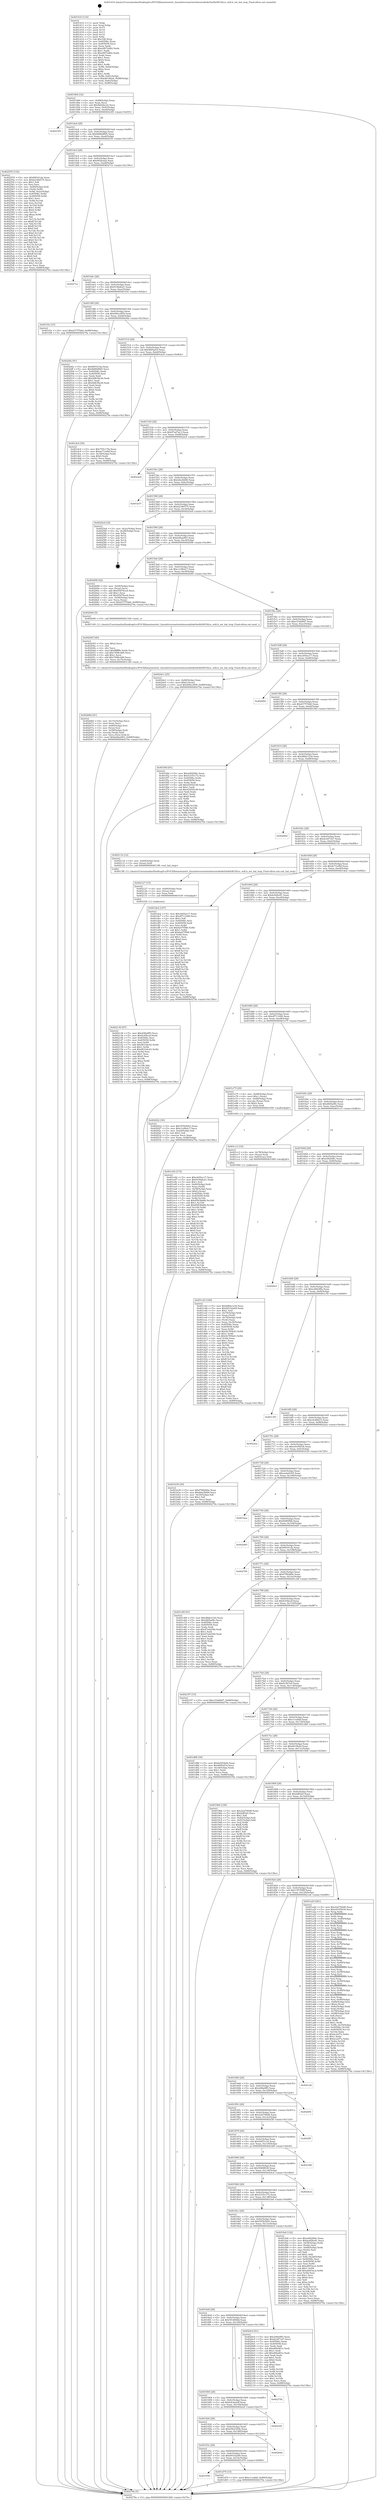 digraph "0x401410" {
  label = "0x401410 (/mnt/c/Users/mathe/Desktop/tcc/POCII/binaries/extr_linuxdriversnetwirelessrealtekrtlwifirtl8192cu..wifi.h_set_hal_stop_Final-ollvm.out::main(0))"
  labelloc = "t"
  node[shape=record]

  Entry [label="",width=0.3,height=0.3,shape=circle,fillcolor=black,style=filled]
  "0x401484" [label="{
     0x401484 [32]\l
     | [instrs]\l
     &nbsp;&nbsp;0x401484 \<+6\>: mov -0x88(%rbp),%eax\l
     &nbsp;&nbsp;0x40148a \<+2\>: mov %eax,%ecx\l
     &nbsp;&nbsp;0x40148c \<+6\>: sub $0x8d22bc22,%ecx\l
     &nbsp;&nbsp;0x401492 \<+6\>: mov %eax,-0x9c(%rbp)\l
     &nbsp;&nbsp;0x401498 \<+6\>: mov %ecx,-0xa0(%rbp)\l
     &nbsp;&nbsp;0x40149e \<+6\>: je 0000000000402345 \<main+0xf35\>\l
  }"]
  "0x402345" [label="{
     0x402345\l
  }", style=dashed]
  "0x4014a4" [label="{
     0x4014a4 [28]\l
     | [instrs]\l
     &nbsp;&nbsp;0x4014a4 \<+5\>: jmp 00000000004014a9 \<main+0x99\>\l
     &nbsp;&nbsp;0x4014a9 \<+6\>: mov -0x9c(%rbp),%eax\l
     &nbsp;&nbsp;0x4014af \<+5\>: sub $0x8d90d865,%eax\l
     &nbsp;&nbsp;0x4014b4 \<+6\>: mov %eax,-0xa4(%rbp)\l
     &nbsp;&nbsp;0x4014ba \<+6\>: je 0000000000402555 \<main+0x1145\>\l
  }"]
  Exit [label="",width=0.3,height=0.3,shape=circle,fillcolor=black,style=filled,peripheries=2]
  "0x402555" [label="{
     0x402555 [152]\l
     | [instrs]\l
     &nbsp;&nbsp;0x402555 \<+5\>: mov $0xf0f161da,%eax\l
     &nbsp;&nbsp;0x40255a \<+5\>: mov $0xb2346575,%ecx\l
     &nbsp;&nbsp;0x40255f \<+2\>: mov $0x1,%dl\l
     &nbsp;&nbsp;0x402561 \<+2\>: xor %esi,%esi\l
     &nbsp;&nbsp;0x402563 \<+4\>: mov -0x80(%rbp),%rdi\l
     &nbsp;&nbsp;0x402567 \<+3\>: mov (%rdi),%r8d\l
     &nbsp;&nbsp;0x40256a \<+4\>: mov %r8d,-0x2c(%rbp)\l
     &nbsp;&nbsp;0x40256e \<+8\>: mov 0x40506c,%r8d\l
     &nbsp;&nbsp;0x402576 \<+8\>: mov 0x405058,%r9d\l
     &nbsp;&nbsp;0x40257e \<+3\>: sub $0x1,%esi\l
     &nbsp;&nbsp;0x402581 \<+3\>: mov %r8d,%r10d\l
     &nbsp;&nbsp;0x402584 \<+3\>: add %esi,%r10d\l
     &nbsp;&nbsp;0x402587 \<+4\>: imul %r10d,%r8d\l
     &nbsp;&nbsp;0x40258b \<+4\>: and $0x1,%r8d\l
     &nbsp;&nbsp;0x40258f \<+4\>: cmp $0x0,%r8d\l
     &nbsp;&nbsp;0x402593 \<+4\>: sete %r11b\l
     &nbsp;&nbsp;0x402597 \<+4\>: cmp $0xa,%r9d\l
     &nbsp;&nbsp;0x40259b \<+3\>: setl %bl\l
     &nbsp;&nbsp;0x40259e \<+3\>: mov %r11b,%r14b\l
     &nbsp;&nbsp;0x4025a1 \<+4\>: xor $0xff,%r14b\l
     &nbsp;&nbsp;0x4025a5 \<+3\>: mov %bl,%r15b\l
     &nbsp;&nbsp;0x4025a8 \<+4\>: xor $0xff,%r15b\l
     &nbsp;&nbsp;0x4025ac \<+3\>: xor $0x0,%dl\l
     &nbsp;&nbsp;0x4025af \<+3\>: mov %r14b,%r12b\l
     &nbsp;&nbsp;0x4025b2 \<+4\>: and $0x0,%r12b\l
     &nbsp;&nbsp;0x4025b6 \<+3\>: and %dl,%r11b\l
     &nbsp;&nbsp;0x4025b9 \<+3\>: mov %r15b,%r13b\l
     &nbsp;&nbsp;0x4025bc \<+4\>: and $0x0,%r13b\l
     &nbsp;&nbsp;0x4025c0 \<+2\>: and %dl,%bl\l
     &nbsp;&nbsp;0x4025c2 \<+3\>: or %r11b,%r12b\l
     &nbsp;&nbsp;0x4025c5 \<+3\>: or %bl,%r13b\l
     &nbsp;&nbsp;0x4025c8 \<+3\>: xor %r13b,%r12b\l
     &nbsp;&nbsp;0x4025cb \<+3\>: or %r15b,%r14b\l
     &nbsp;&nbsp;0x4025ce \<+4\>: xor $0xff,%r14b\l
     &nbsp;&nbsp;0x4025d2 \<+3\>: or $0x0,%dl\l
     &nbsp;&nbsp;0x4025d5 \<+3\>: and %dl,%r14b\l
     &nbsp;&nbsp;0x4025d8 \<+3\>: or %r14b,%r12b\l
     &nbsp;&nbsp;0x4025db \<+4\>: test $0x1,%r12b\l
     &nbsp;&nbsp;0x4025df \<+3\>: cmovne %ecx,%eax\l
     &nbsp;&nbsp;0x4025e2 \<+6\>: mov %eax,-0x88(%rbp)\l
     &nbsp;&nbsp;0x4025e8 \<+5\>: jmp 000000000040279a \<main+0x138a\>\l
  }"]
  "0x4014c0" [label="{
     0x4014c0 [28]\l
     | [instrs]\l
     &nbsp;&nbsp;0x4014c0 \<+5\>: jmp 00000000004014c5 \<main+0xb5\>\l
     &nbsp;&nbsp;0x4014c5 \<+6\>: mov -0x9c(%rbp),%eax\l
     &nbsp;&nbsp;0x4014cb \<+5\>: sub $0x902fcdae,%eax\l
     &nbsp;&nbsp;0x4014d0 \<+6\>: mov %eax,-0xa8(%rbp)\l
     &nbsp;&nbsp;0x4014d6 \<+6\>: je 000000000040271e \<main+0x130e\>\l
  }"]
  "0x402136" [label="{
     0x402136 [97]\l
     | [instrs]\l
     &nbsp;&nbsp;0x402136 \<+5\>: mov $0x208a0ff3,%ecx\l
     &nbsp;&nbsp;0x40213b \<+5\>: mov $0xfc45bcef,%edx\l
     &nbsp;&nbsp;0x402140 \<+7\>: mov 0x40506c,%esi\l
     &nbsp;&nbsp;0x402147 \<+8\>: mov 0x405058,%r8d\l
     &nbsp;&nbsp;0x40214f \<+3\>: mov %esi,%r9d\l
     &nbsp;&nbsp;0x402152 \<+7\>: add $0x9033dc43,%r9d\l
     &nbsp;&nbsp;0x402159 \<+4\>: sub $0x1,%r9d\l
     &nbsp;&nbsp;0x40215d \<+7\>: sub $0x9033dc43,%r9d\l
     &nbsp;&nbsp;0x402164 \<+4\>: imul %r9d,%esi\l
     &nbsp;&nbsp;0x402168 \<+3\>: and $0x1,%esi\l
     &nbsp;&nbsp;0x40216b \<+3\>: cmp $0x0,%esi\l
     &nbsp;&nbsp;0x40216e \<+4\>: sete %r10b\l
     &nbsp;&nbsp;0x402172 \<+4\>: cmp $0xa,%r8d\l
     &nbsp;&nbsp;0x402176 \<+4\>: setl %r11b\l
     &nbsp;&nbsp;0x40217a \<+3\>: mov %r10b,%bl\l
     &nbsp;&nbsp;0x40217d \<+3\>: and %r11b,%bl\l
     &nbsp;&nbsp;0x402180 \<+3\>: xor %r11b,%r10b\l
     &nbsp;&nbsp;0x402183 \<+3\>: or %r10b,%bl\l
     &nbsp;&nbsp;0x402186 \<+3\>: test $0x1,%bl\l
     &nbsp;&nbsp;0x402189 \<+3\>: cmovne %edx,%ecx\l
     &nbsp;&nbsp;0x40218c \<+6\>: mov %ecx,-0x88(%rbp)\l
     &nbsp;&nbsp;0x402192 \<+5\>: jmp 000000000040279a \<main+0x138a\>\l
  }"]
  "0x40271e" [label="{
     0x40271e\l
  }", style=dashed]
  "0x4014dc" [label="{
     0x4014dc [28]\l
     | [instrs]\l
     &nbsp;&nbsp;0x4014dc \<+5\>: jmp 00000000004014e1 \<main+0xd1\>\l
     &nbsp;&nbsp;0x4014e1 \<+6\>: mov -0x9c(%rbp),%eax\l
     &nbsp;&nbsp;0x4014e7 \<+5\>: sub $0x919bde21,%eax\l
     &nbsp;&nbsp;0x4014ec \<+6\>: mov %eax,-0xac(%rbp)\l
     &nbsp;&nbsp;0x4014f2 \<+6\>: je 0000000000401f3e \<main+0xb2e\>\l
  }"]
  "0x402127" [label="{
     0x402127 [15]\l
     | [instrs]\l
     &nbsp;&nbsp;0x402127 \<+4\>: mov -0x60(%rbp),%rax\l
     &nbsp;&nbsp;0x40212b \<+3\>: mov (%rax),%rax\l
     &nbsp;&nbsp;0x40212e \<+3\>: mov %rax,%rdi\l
     &nbsp;&nbsp;0x402131 \<+5\>: call 0000000000401030 \<free@plt\>\l
     | [calls]\l
     &nbsp;&nbsp;0x401030 \{1\} (unknown)\l
  }"]
  "0x401f3e" [label="{
     0x401f3e [15]\l
     | [instrs]\l
     &nbsp;&nbsp;0x401f3e \<+10\>: movl $0xd3757bb0,-0x88(%rbp)\l
     &nbsp;&nbsp;0x401f48 \<+5\>: jmp 000000000040279a \<main+0x138a\>\l
  }"]
  "0x4014f8" [label="{
     0x4014f8 [28]\l
     | [instrs]\l
     &nbsp;&nbsp;0x4014f8 \<+5\>: jmp 00000000004014fd \<main+0xed\>\l
     &nbsp;&nbsp;0x4014fd \<+6\>: mov -0x9c(%rbp),%eax\l
     &nbsp;&nbsp;0x401503 \<+5\>: sub $0x946cc859,%eax\l
     &nbsp;&nbsp;0x401508 \<+6\>: mov %eax,-0xb0(%rbp)\l
     &nbsp;&nbsp;0x40150e \<+6\>: je 00000000004024fa \<main+0x10ea\>\l
  }"]
  "0x40206d" [label="{
     0x40206d [41]\l
     | [instrs]\l
     &nbsp;&nbsp;0x40206d \<+6\>: mov -0x15c(%rbp),%ecx\l
     &nbsp;&nbsp;0x402073 \<+3\>: imul %eax,%ecx\l
     &nbsp;&nbsp;0x402076 \<+4\>: mov -0x60(%rbp),%rsi\l
     &nbsp;&nbsp;0x40207a \<+3\>: mov (%rsi),%rsi\l
     &nbsp;&nbsp;0x40207d \<+4\>: mov -0x58(%rbp),%rdi\l
     &nbsp;&nbsp;0x402081 \<+3\>: movslq (%rdi),%rdi\l
     &nbsp;&nbsp;0x402084 \<+3\>: mov %ecx,(%rsi,%rdi,4)\l
     &nbsp;&nbsp;0x402087 \<+10\>: movl $0xb28aa963,-0x88(%rbp)\l
     &nbsp;&nbsp;0x402091 \<+5\>: jmp 000000000040279a \<main+0x138a\>\l
  }"]
  "0x4024fa" [label="{
     0x4024fa [91]\l
     | [instrs]\l
     &nbsp;&nbsp;0x4024fa \<+5\>: mov $0xf0f161da,%eax\l
     &nbsp;&nbsp;0x4024ff \<+5\>: mov $0x8d90d865,%ecx\l
     &nbsp;&nbsp;0x402504 \<+7\>: mov 0x40506c,%edx\l
     &nbsp;&nbsp;0x40250b \<+7\>: mov 0x405058,%esi\l
     &nbsp;&nbsp;0x402512 \<+2\>: mov %edx,%edi\l
     &nbsp;&nbsp;0x402514 \<+6\>: add $0x9d839a36,%edi\l
     &nbsp;&nbsp;0x40251a \<+3\>: sub $0x1,%edi\l
     &nbsp;&nbsp;0x40251d \<+6\>: sub $0x9d839a36,%edi\l
     &nbsp;&nbsp;0x402523 \<+3\>: imul %edi,%edx\l
     &nbsp;&nbsp;0x402526 \<+3\>: and $0x1,%edx\l
     &nbsp;&nbsp;0x402529 \<+3\>: cmp $0x0,%edx\l
     &nbsp;&nbsp;0x40252c \<+4\>: sete %r8b\l
     &nbsp;&nbsp;0x402530 \<+3\>: cmp $0xa,%esi\l
     &nbsp;&nbsp;0x402533 \<+4\>: setl %r9b\l
     &nbsp;&nbsp;0x402537 \<+3\>: mov %r8b,%r10b\l
     &nbsp;&nbsp;0x40253a \<+3\>: and %r9b,%r10b\l
     &nbsp;&nbsp;0x40253d \<+3\>: xor %r9b,%r8b\l
     &nbsp;&nbsp;0x402540 \<+3\>: or %r8b,%r10b\l
     &nbsp;&nbsp;0x402543 \<+4\>: test $0x1,%r10b\l
     &nbsp;&nbsp;0x402547 \<+3\>: cmovne %ecx,%eax\l
     &nbsp;&nbsp;0x40254a \<+6\>: mov %eax,-0x88(%rbp)\l
     &nbsp;&nbsp;0x402550 \<+5\>: jmp 000000000040279a \<main+0x138a\>\l
  }"]
  "0x401514" [label="{
     0x401514 [28]\l
     | [instrs]\l
     &nbsp;&nbsp;0x401514 \<+5\>: jmp 0000000000401519 \<main+0x109\>\l
     &nbsp;&nbsp;0x401519 \<+6\>: mov -0x9c(%rbp),%eax\l
     &nbsp;&nbsp;0x40151f \<+5\>: sub $0x96f5af1d,%eax\l
     &nbsp;&nbsp;0x401524 \<+6\>: mov %eax,-0xb4(%rbp)\l
     &nbsp;&nbsp;0x40152a \<+6\>: je 0000000000401dc4 \<main+0x9b4\>\l
  }"]
  "0x402045" [label="{
     0x402045 [40]\l
     | [instrs]\l
     &nbsp;&nbsp;0x402045 \<+5\>: mov $0x2,%ecx\l
     &nbsp;&nbsp;0x40204a \<+1\>: cltd\l
     &nbsp;&nbsp;0x40204b \<+2\>: idiv %ecx\l
     &nbsp;&nbsp;0x40204d \<+6\>: imul $0xfffffffe,%edx,%ecx\l
     &nbsp;&nbsp;0x402053 \<+6\>: sub $0x7498cdd9,%ecx\l
     &nbsp;&nbsp;0x402059 \<+3\>: add $0x1,%ecx\l
     &nbsp;&nbsp;0x40205c \<+6\>: add $0x7498cdd9,%ecx\l
     &nbsp;&nbsp;0x402062 \<+6\>: mov %ecx,-0x15c(%rbp)\l
     &nbsp;&nbsp;0x402068 \<+5\>: call 0000000000401160 \<next_i\>\l
     | [calls]\l
     &nbsp;&nbsp;0x401160 \{1\} (/mnt/c/Users/mathe/Desktop/tcc/POCII/binaries/extr_linuxdriversnetwirelessrealtekrtlwifirtl8192cu..wifi.h_set_hal_stop_Final-ollvm.out::next_i)\l
  }"]
  "0x401dc4" [label="{
     0x401dc4 [30]\l
     | [instrs]\l
     &nbsp;&nbsp;0x401dc4 \<+5\>: mov $0x755c17fa,%eax\l
     &nbsp;&nbsp;0x401dc9 \<+5\>: mov $0xdc71e0bf,%ecx\l
     &nbsp;&nbsp;0x401dce \<+3\>: mov -0x34(%rbp),%edx\l
     &nbsp;&nbsp;0x401dd1 \<+3\>: cmp $0x0,%edx\l
     &nbsp;&nbsp;0x401dd4 \<+3\>: cmove %ecx,%eax\l
     &nbsp;&nbsp;0x401dd7 \<+6\>: mov %eax,-0x88(%rbp)\l
     &nbsp;&nbsp;0x401ddd \<+5\>: jmp 000000000040279a \<main+0x138a\>\l
  }"]
  "0x401530" [label="{
     0x401530 [28]\l
     | [instrs]\l
     &nbsp;&nbsp;0x401530 \<+5\>: jmp 0000000000401535 \<main+0x125\>\l
     &nbsp;&nbsp;0x401535 \<+6\>: mov -0x9c(%rbp),%eax\l
     &nbsp;&nbsp;0x40153b \<+5\>: sub $0x97ad7ac3,%eax\l
     &nbsp;&nbsp;0x401540 \<+6\>: mov %eax,-0xb8(%rbp)\l
     &nbsp;&nbsp;0x401546 \<+6\>: je 00000000004022c6 \<main+0xeb6\>\l
  }"]
  "0x401e92" [label="{
     0x401e92 [172]\l
     | [instrs]\l
     &nbsp;&nbsp;0x401e92 \<+5\>: mov $0xcb05ac17,%ecx\l
     &nbsp;&nbsp;0x401e97 \<+5\>: mov $0x919bde21,%edx\l
     &nbsp;&nbsp;0x401e9c \<+3\>: mov $0x1,%sil\l
     &nbsp;&nbsp;0x401e9f \<+4\>: mov -0x60(%rbp),%rdi\l
     &nbsp;&nbsp;0x401ea3 \<+3\>: mov %rax,(%rdi)\l
     &nbsp;&nbsp;0x401ea6 \<+4\>: mov -0x58(%rbp),%rax\l
     &nbsp;&nbsp;0x401eaa \<+6\>: movl $0x0,(%rax)\l
     &nbsp;&nbsp;0x401eb0 \<+8\>: mov 0x40506c,%r8d\l
     &nbsp;&nbsp;0x401eb8 \<+8\>: mov 0x405058,%r9d\l
     &nbsp;&nbsp;0x401ec0 \<+3\>: mov %r8d,%r10d\l
     &nbsp;&nbsp;0x401ec3 \<+7\>: sub $0x8583bb80,%r10d\l
     &nbsp;&nbsp;0x401eca \<+4\>: sub $0x1,%r10d\l
     &nbsp;&nbsp;0x401ece \<+7\>: add $0x8583bb80,%r10d\l
     &nbsp;&nbsp;0x401ed5 \<+4\>: imul %r10d,%r8d\l
     &nbsp;&nbsp;0x401ed9 \<+4\>: and $0x1,%r8d\l
     &nbsp;&nbsp;0x401edd \<+4\>: cmp $0x0,%r8d\l
     &nbsp;&nbsp;0x401ee1 \<+4\>: sete %r11b\l
     &nbsp;&nbsp;0x401ee5 \<+4\>: cmp $0xa,%r9d\l
     &nbsp;&nbsp;0x401ee9 \<+3\>: setl %bl\l
     &nbsp;&nbsp;0x401eec \<+3\>: mov %r11b,%r14b\l
     &nbsp;&nbsp;0x401eef \<+4\>: xor $0xff,%r14b\l
     &nbsp;&nbsp;0x401ef3 \<+3\>: mov %bl,%r15b\l
     &nbsp;&nbsp;0x401ef6 \<+4\>: xor $0xff,%r15b\l
     &nbsp;&nbsp;0x401efa \<+4\>: xor $0x0,%sil\l
     &nbsp;&nbsp;0x401efe \<+3\>: mov %r14b,%r12b\l
     &nbsp;&nbsp;0x401f01 \<+4\>: and $0x0,%r12b\l
     &nbsp;&nbsp;0x401f05 \<+3\>: and %sil,%r11b\l
     &nbsp;&nbsp;0x401f08 \<+3\>: mov %r15b,%r13b\l
     &nbsp;&nbsp;0x401f0b \<+4\>: and $0x0,%r13b\l
     &nbsp;&nbsp;0x401f0f \<+3\>: and %sil,%bl\l
     &nbsp;&nbsp;0x401f12 \<+3\>: or %r11b,%r12b\l
     &nbsp;&nbsp;0x401f15 \<+3\>: or %bl,%r13b\l
     &nbsp;&nbsp;0x401f18 \<+3\>: xor %r13b,%r12b\l
     &nbsp;&nbsp;0x401f1b \<+3\>: or %r15b,%r14b\l
     &nbsp;&nbsp;0x401f1e \<+4\>: xor $0xff,%r14b\l
     &nbsp;&nbsp;0x401f22 \<+4\>: or $0x0,%sil\l
     &nbsp;&nbsp;0x401f26 \<+3\>: and %sil,%r14b\l
     &nbsp;&nbsp;0x401f29 \<+3\>: or %r14b,%r12b\l
     &nbsp;&nbsp;0x401f2c \<+4\>: test $0x1,%r12b\l
     &nbsp;&nbsp;0x401f30 \<+3\>: cmovne %edx,%ecx\l
     &nbsp;&nbsp;0x401f33 \<+6\>: mov %ecx,-0x88(%rbp)\l
     &nbsp;&nbsp;0x401f39 \<+5\>: jmp 000000000040279a \<main+0x138a\>\l
  }"]
  "0x4022c6" [label="{
     0x4022c6\l
  }", style=dashed]
  "0x40154c" [label="{
     0x40154c [28]\l
     | [instrs]\l
     &nbsp;&nbsp;0x40154c \<+5\>: jmp 0000000000401551 \<main+0x141\>\l
     &nbsp;&nbsp;0x401551 \<+6\>: mov -0x9c(%rbp),%eax\l
     &nbsp;&nbsp;0x401557 \<+5\>: sub $0xb0a3bfd0,%eax\l
     &nbsp;&nbsp;0x40155c \<+6\>: mov %eax,-0xbc(%rbp)\l
     &nbsp;&nbsp;0x401562 \<+6\>: je 0000000000401b57 \<main+0x747\>\l
  }"]
  "0x401958" [label="{
     0x401958\l
  }", style=dashed]
  "0x401b57" [label="{
     0x401b57\l
  }", style=dashed]
  "0x401568" [label="{
     0x401568 [28]\l
     | [instrs]\l
     &nbsp;&nbsp;0x401568 \<+5\>: jmp 000000000040156d \<main+0x15d\>\l
     &nbsp;&nbsp;0x40156d \<+6\>: mov -0x9c(%rbp),%eax\l
     &nbsp;&nbsp;0x401573 \<+5\>: sub $0xb2346575,%eax\l
     &nbsp;&nbsp;0x401578 \<+6\>: mov %eax,-0xc0(%rbp)\l
     &nbsp;&nbsp;0x40157e \<+6\>: je 00000000004025ed \<main+0x11dd\>\l
  }"]
  "0x401d79" [label="{
     0x401d79 [15]\l
     | [instrs]\l
     &nbsp;&nbsp;0x401d79 \<+10\>: movl $0xc1ceddd,-0x88(%rbp)\l
     &nbsp;&nbsp;0x401d83 \<+5\>: jmp 000000000040279a \<main+0x138a\>\l
  }"]
  "0x4025ed" [label="{
     0x4025ed [18]\l
     | [instrs]\l
     &nbsp;&nbsp;0x4025ed \<+3\>: mov -0x2c(%rbp),%eax\l
     &nbsp;&nbsp;0x4025f0 \<+4\>: lea -0x28(%rbp),%rsp\l
     &nbsp;&nbsp;0x4025f4 \<+1\>: pop %rbx\l
     &nbsp;&nbsp;0x4025f5 \<+2\>: pop %r12\l
     &nbsp;&nbsp;0x4025f7 \<+2\>: pop %r13\l
     &nbsp;&nbsp;0x4025f9 \<+2\>: pop %r14\l
     &nbsp;&nbsp;0x4025fb \<+2\>: pop %r15\l
     &nbsp;&nbsp;0x4025fd \<+1\>: pop %rbp\l
     &nbsp;&nbsp;0x4025fe \<+1\>: ret\l
  }"]
  "0x401584" [label="{
     0x401584 [28]\l
     | [instrs]\l
     &nbsp;&nbsp;0x401584 \<+5\>: jmp 0000000000401589 \<main+0x179\>\l
     &nbsp;&nbsp;0x401589 \<+6\>: mov -0x9c(%rbp),%eax\l
     &nbsp;&nbsp;0x40158f \<+5\>: sub $0xb28aa963,%eax\l
     &nbsp;&nbsp;0x401594 \<+6\>: mov %eax,-0xc4(%rbp)\l
     &nbsp;&nbsp;0x40159a \<+6\>: je 0000000000402096 \<main+0xc86\>\l
  }"]
  "0x40193c" [label="{
     0x40193c [28]\l
     | [instrs]\l
     &nbsp;&nbsp;0x40193c \<+5\>: jmp 0000000000401941 \<main+0x531\>\l
     &nbsp;&nbsp;0x401941 \<+6\>: mov -0x9c(%rbp),%eax\l
     &nbsp;&nbsp;0x401947 \<+5\>: sub $0x69102a69,%eax\l
     &nbsp;&nbsp;0x40194c \<+6\>: mov %eax,-0x14c(%rbp)\l
     &nbsp;&nbsp;0x401952 \<+6\>: je 0000000000401d79 \<main+0x969\>\l
  }"]
  "0x402096" [label="{
     0x402096 [42]\l
     | [instrs]\l
     &nbsp;&nbsp;0x402096 \<+4\>: mov -0x58(%rbp),%rax\l
     &nbsp;&nbsp;0x40209a \<+2\>: mov (%rax),%ecx\l
     &nbsp;&nbsp;0x40209c \<+6\>: add $0x95d78ce4,%ecx\l
     &nbsp;&nbsp;0x4020a2 \<+3\>: add $0x1,%ecx\l
     &nbsp;&nbsp;0x4020a5 \<+6\>: sub $0x95d78ce4,%ecx\l
     &nbsp;&nbsp;0x4020ab \<+4\>: mov -0x58(%rbp),%rax\l
     &nbsp;&nbsp;0x4020af \<+2\>: mov %ecx,(%rax)\l
     &nbsp;&nbsp;0x4020b1 \<+10\>: movl $0xd3757bb0,-0x88(%rbp)\l
     &nbsp;&nbsp;0x4020bb \<+5\>: jmp 000000000040279a \<main+0x138a\>\l
  }"]
  "0x4015a0" [label="{
     0x4015a0 [28]\l
     | [instrs]\l
     &nbsp;&nbsp;0x4015a0 \<+5\>: jmp 00000000004015a5 \<main+0x195\>\l
     &nbsp;&nbsp;0x4015a5 \<+6\>: mov -0x9c(%rbp),%eax\l
     &nbsp;&nbsp;0x4015ab \<+5\>: sub $0xc1e9b2c7,%eax\l
     &nbsp;&nbsp;0x4015b0 \<+6\>: mov %eax,-0xc8(%rbp)\l
     &nbsp;&nbsp;0x4015b6 \<+6\>: je 0000000000402040 \<main+0xc30\>\l
  }"]
  "0x402644" [label="{
     0x402644\l
  }", style=dashed]
  "0x402040" [label="{
     0x402040 [5]\l
     | [instrs]\l
     &nbsp;&nbsp;0x402040 \<+5\>: call 0000000000401160 \<next_i\>\l
     | [calls]\l
     &nbsp;&nbsp;0x401160 \{1\} (/mnt/c/Users/mathe/Desktop/tcc/POCII/binaries/extr_linuxdriversnetwirelessrealtekrtlwifirtl8192cu..wifi.h_set_hal_stop_Final-ollvm.out::next_i)\l
  }"]
  "0x4015bc" [label="{
     0x4015bc [28]\l
     | [instrs]\l
     &nbsp;&nbsp;0x4015bc \<+5\>: jmp 00000000004015c1 \<main+0x1b1\>\l
     &nbsp;&nbsp;0x4015c1 \<+6\>: mov -0x9c(%rbp),%eax\l
     &nbsp;&nbsp;0x4015c7 \<+5\>: sub $0xc53dd0d7,%eax\l
     &nbsp;&nbsp;0x4015cc \<+6\>: mov %eax,-0xcc(%rbp)\l
     &nbsp;&nbsp;0x4015d2 \<+6\>: je 00000000004024e1 \<main+0x10d1\>\l
  }"]
  "0x401920" [label="{
     0x401920 [28]\l
     | [instrs]\l
     &nbsp;&nbsp;0x401920 \<+5\>: jmp 0000000000401925 \<main+0x515\>\l
     &nbsp;&nbsp;0x401925 \<+6\>: mov -0x9c(%rbp),%eax\l
     &nbsp;&nbsp;0x40192b \<+5\>: sub $0x6502340b,%eax\l
     &nbsp;&nbsp;0x401930 \<+6\>: mov %eax,-0x148(%rbp)\l
     &nbsp;&nbsp;0x401936 \<+6\>: je 0000000000402644 \<main+0x1234\>\l
  }"]
  "0x4024e1" [label="{
     0x4024e1 [25]\l
     | [instrs]\l
     &nbsp;&nbsp;0x4024e1 \<+4\>: mov -0x80(%rbp),%rax\l
     &nbsp;&nbsp;0x4024e5 \<+6\>: movl $0x0,(%rax)\l
     &nbsp;&nbsp;0x4024eb \<+10\>: movl $0x946cc859,-0x88(%rbp)\l
     &nbsp;&nbsp;0x4024f5 \<+5\>: jmp 000000000040279a \<main+0x138a\>\l
  }"]
  "0x4015d8" [label="{
     0x4015d8 [28]\l
     | [instrs]\l
     &nbsp;&nbsp;0x4015d8 \<+5\>: jmp 00000000004015dd \<main+0x1cd\>\l
     &nbsp;&nbsp;0x4015dd \<+6\>: mov -0x9c(%rbp),%eax\l
     &nbsp;&nbsp;0x4015e3 \<+5\>: sub $0xcb05ac17,%eax\l
     &nbsp;&nbsp;0x4015e8 \<+6\>: mov %eax,-0xd0(%rbp)\l
     &nbsp;&nbsp;0x4015ee \<+6\>: je 0000000000402692 \<main+0x1282\>\l
  }"]
  "0x40222f" [label="{
     0x40222f\l
  }", style=dashed]
  "0x402692" [label="{
     0x402692\l
  }", style=dashed]
  "0x4015f4" [label="{
     0x4015f4 [28]\l
     | [instrs]\l
     &nbsp;&nbsp;0x4015f4 \<+5\>: jmp 00000000004015f9 \<main+0x1e9\>\l
     &nbsp;&nbsp;0x4015f9 \<+6\>: mov -0x9c(%rbp),%eax\l
     &nbsp;&nbsp;0x4015ff \<+5\>: sub $0xd3757bb0,%eax\l
     &nbsp;&nbsp;0x401604 \<+6\>: mov %eax,-0xd4(%rbp)\l
     &nbsp;&nbsp;0x40160a \<+6\>: je 0000000000401f4d \<main+0xb3d\>\l
  }"]
  "0x401904" [label="{
     0x401904 [28]\l
     | [instrs]\l
     &nbsp;&nbsp;0x401904 \<+5\>: jmp 0000000000401909 \<main+0x4f9\>\l
     &nbsp;&nbsp;0x401909 \<+6\>: mov -0x9c(%rbp),%eax\l
     &nbsp;&nbsp;0x40190f \<+5\>: sub $0x64cba2df,%eax\l
     &nbsp;&nbsp;0x401914 \<+6\>: mov %eax,-0x144(%rbp)\l
     &nbsp;&nbsp;0x40191a \<+6\>: je 000000000040222f \<main+0xe1f\>\l
  }"]
  "0x401f4d" [label="{
     0x401f4d [91]\l
     | [instrs]\l
     &nbsp;&nbsp;0x401f4d \<+5\>: mov $0xe062fd4c,%eax\l
     &nbsp;&nbsp;0x401f52 \<+5\>: mov $0x5335c172,%ecx\l
     &nbsp;&nbsp;0x401f57 \<+7\>: mov 0x40506c,%edx\l
     &nbsp;&nbsp;0x401f5e \<+7\>: mov 0x405058,%esi\l
     &nbsp;&nbsp;0x401f65 \<+2\>: mov %edx,%edi\l
     &nbsp;&nbsp;0x401f67 \<+6\>: add $0xd305d148,%edi\l
     &nbsp;&nbsp;0x401f6d \<+3\>: sub $0x1,%edi\l
     &nbsp;&nbsp;0x401f70 \<+6\>: sub $0xd305d148,%edi\l
     &nbsp;&nbsp;0x401f76 \<+3\>: imul %edi,%edx\l
     &nbsp;&nbsp;0x401f79 \<+3\>: and $0x1,%edx\l
     &nbsp;&nbsp;0x401f7c \<+3\>: cmp $0x0,%edx\l
     &nbsp;&nbsp;0x401f7f \<+4\>: sete %r8b\l
     &nbsp;&nbsp;0x401f83 \<+3\>: cmp $0xa,%esi\l
     &nbsp;&nbsp;0x401f86 \<+4\>: setl %r9b\l
     &nbsp;&nbsp;0x401f8a \<+3\>: mov %r8b,%r10b\l
     &nbsp;&nbsp;0x401f8d \<+3\>: and %r9b,%r10b\l
     &nbsp;&nbsp;0x401f90 \<+3\>: xor %r9b,%r8b\l
     &nbsp;&nbsp;0x401f93 \<+3\>: or %r8b,%r10b\l
     &nbsp;&nbsp;0x401f96 \<+4\>: test $0x1,%r10b\l
     &nbsp;&nbsp;0x401f9a \<+3\>: cmovne %ecx,%eax\l
     &nbsp;&nbsp;0x401f9d \<+6\>: mov %eax,-0x88(%rbp)\l
     &nbsp;&nbsp;0x401fa3 \<+5\>: jmp 000000000040279a \<main+0x138a\>\l
  }"]
  "0x401610" [label="{
     0x401610 [28]\l
     | [instrs]\l
     &nbsp;&nbsp;0x401610 \<+5\>: jmp 0000000000401615 \<main+0x205\>\l
     &nbsp;&nbsp;0x401615 \<+6\>: mov -0x9c(%rbp),%eax\l
     &nbsp;&nbsp;0x40161b \<+5\>: sub $0xd8bb123d,%eax\l
     &nbsp;&nbsp;0x401620 \<+6\>: mov %eax,-0xd8(%rbp)\l
     &nbsp;&nbsp;0x401626 \<+6\>: je 0000000000402662 \<main+0x1252\>\l
  }"]
  "0x40275b" [label="{
     0x40275b\l
  }", style=dashed]
  "0x402662" [label="{
     0x402662\l
  }", style=dashed]
  "0x40162c" [label="{
     0x40162c [28]\l
     | [instrs]\l
     &nbsp;&nbsp;0x40162c \<+5\>: jmp 0000000000401631 \<main+0x221\>\l
     &nbsp;&nbsp;0x401631 \<+6\>: mov -0x9c(%rbp),%eax\l
     &nbsp;&nbsp;0x401637 \<+5\>: sub $0xdc447cb7,%eax\l
     &nbsp;&nbsp;0x40163c \<+6\>: mov %eax,-0xdc(%rbp)\l
     &nbsp;&nbsp;0x401642 \<+6\>: je 000000000040211b \<main+0xd0b\>\l
  }"]
  "0x4018e8" [label="{
     0x4018e8 [28]\l
     | [instrs]\l
     &nbsp;&nbsp;0x4018e8 \<+5\>: jmp 00000000004018ed \<main+0x4dd\>\l
     &nbsp;&nbsp;0x4018ed \<+6\>: mov -0x9c(%rbp),%eax\l
     &nbsp;&nbsp;0x4018f3 \<+5\>: sub $0x5f14806d,%eax\l
     &nbsp;&nbsp;0x4018f8 \<+6\>: mov %eax,-0x140(%rbp)\l
     &nbsp;&nbsp;0x4018fe \<+6\>: je 000000000040275b \<main+0x134b\>\l
  }"]
  "0x40211b" [label="{
     0x40211b [12]\l
     | [instrs]\l
     &nbsp;&nbsp;0x40211b \<+4\>: mov -0x60(%rbp),%rax\l
     &nbsp;&nbsp;0x40211f \<+3\>: mov (%rax),%rdi\l
     &nbsp;&nbsp;0x402122 \<+5\>: call 00000000004013f0 \<set_hal_stop\>\l
     | [calls]\l
     &nbsp;&nbsp;0x4013f0 \{1\} (/mnt/c/Users/mathe/Desktop/tcc/POCII/binaries/extr_linuxdriversnetwirelessrealtekrtlwifirtl8192cu..wifi.h_set_hal_stop_Final-ollvm.out::set_hal_stop)\l
  }"]
  "0x401648" [label="{
     0x401648 [28]\l
     | [instrs]\l
     &nbsp;&nbsp;0x401648 \<+5\>: jmp 000000000040164d \<main+0x23d\>\l
     &nbsp;&nbsp;0x40164d \<+6\>: mov -0x9c(%rbp),%eax\l
     &nbsp;&nbsp;0x401653 \<+5\>: sub $0xdc71e0bf,%eax\l
     &nbsp;&nbsp;0x401658 \<+6\>: mov %eax,-0xe0(%rbp)\l
     &nbsp;&nbsp;0x40165e \<+6\>: je 0000000000401de2 \<main+0x9d2\>\l
  }"]
  "0x4020c0" [label="{
     0x4020c0 [91]\l
     | [instrs]\l
     &nbsp;&nbsp;0x4020c0 \<+5\>: mov $0x208a0ff3,%eax\l
     &nbsp;&nbsp;0x4020c5 \<+5\>: mov $0xdc447cb7,%ecx\l
     &nbsp;&nbsp;0x4020ca \<+7\>: mov 0x40506c,%edx\l
     &nbsp;&nbsp;0x4020d1 \<+7\>: mov 0x405058,%esi\l
     &nbsp;&nbsp;0x4020d8 \<+2\>: mov %edx,%edi\l
     &nbsp;&nbsp;0x4020da \<+6\>: sub $0xd0fad81e,%edi\l
     &nbsp;&nbsp;0x4020e0 \<+3\>: sub $0x1,%edi\l
     &nbsp;&nbsp;0x4020e3 \<+6\>: add $0xd0fad81e,%edi\l
     &nbsp;&nbsp;0x4020e9 \<+3\>: imul %edi,%edx\l
     &nbsp;&nbsp;0x4020ec \<+3\>: and $0x1,%edx\l
     &nbsp;&nbsp;0x4020ef \<+3\>: cmp $0x0,%edx\l
     &nbsp;&nbsp;0x4020f2 \<+4\>: sete %r8b\l
     &nbsp;&nbsp;0x4020f6 \<+3\>: cmp $0xa,%esi\l
     &nbsp;&nbsp;0x4020f9 \<+4\>: setl %r9b\l
     &nbsp;&nbsp;0x4020fd \<+3\>: mov %r8b,%r10b\l
     &nbsp;&nbsp;0x402100 \<+3\>: and %r9b,%r10b\l
     &nbsp;&nbsp;0x402103 \<+3\>: xor %r9b,%r8b\l
     &nbsp;&nbsp;0x402106 \<+3\>: or %r8b,%r10b\l
     &nbsp;&nbsp;0x402109 \<+4\>: test $0x1,%r10b\l
     &nbsp;&nbsp;0x40210d \<+3\>: cmovne %ecx,%eax\l
     &nbsp;&nbsp;0x402110 \<+6\>: mov %eax,-0x88(%rbp)\l
     &nbsp;&nbsp;0x402116 \<+5\>: jmp 000000000040279a \<main+0x138a\>\l
  }"]
  "0x401de2" [label="{
     0x401de2 [147]\l
     | [instrs]\l
     &nbsp;&nbsp;0x401de2 \<+5\>: mov $0xcb05ac17,%eax\l
     &nbsp;&nbsp;0x401de7 \<+5\>: mov $0xdf711648,%ecx\l
     &nbsp;&nbsp;0x401dec \<+2\>: mov $0x1,%dl\l
     &nbsp;&nbsp;0x401dee \<+7\>: mov 0x40506c,%esi\l
     &nbsp;&nbsp;0x401df5 \<+7\>: mov 0x405058,%edi\l
     &nbsp;&nbsp;0x401dfc \<+3\>: mov %esi,%r8d\l
     &nbsp;&nbsp;0x401dff \<+7\>: sub $0x6a07f586,%r8d\l
     &nbsp;&nbsp;0x401e06 \<+4\>: sub $0x1,%r8d\l
     &nbsp;&nbsp;0x401e0a \<+7\>: add $0x6a07f586,%r8d\l
     &nbsp;&nbsp;0x401e11 \<+4\>: imul %r8d,%esi\l
     &nbsp;&nbsp;0x401e15 \<+3\>: and $0x1,%esi\l
     &nbsp;&nbsp;0x401e18 \<+3\>: cmp $0x0,%esi\l
     &nbsp;&nbsp;0x401e1b \<+4\>: sete %r9b\l
     &nbsp;&nbsp;0x401e1f \<+3\>: cmp $0xa,%edi\l
     &nbsp;&nbsp;0x401e22 \<+4\>: setl %r10b\l
     &nbsp;&nbsp;0x401e26 \<+3\>: mov %r9b,%r11b\l
     &nbsp;&nbsp;0x401e29 \<+4\>: xor $0xff,%r11b\l
     &nbsp;&nbsp;0x401e2d \<+3\>: mov %r10b,%bl\l
     &nbsp;&nbsp;0x401e30 \<+3\>: xor $0xff,%bl\l
     &nbsp;&nbsp;0x401e33 \<+3\>: xor $0x1,%dl\l
     &nbsp;&nbsp;0x401e36 \<+3\>: mov %r11b,%r14b\l
     &nbsp;&nbsp;0x401e39 \<+4\>: and $0xff,%r14b\l
     &nbsp;&nbsp;0x401e3d \<+3\>: and %dl,%r9b\l
     &nbsp;&nbsp;0x401e40 \<+3\>: mov %bl,%r15b\l
     &nbsp;&nbsp;0x401e43 \<+4\>: and $0xff,%r15b\l
     &nbsp;&nbsp;0x401e47 \<+3\>: and %dl,%r10b\l
     &nbsp;&nbsp;0x401e4a \<+3\>: or %r9b,%r14b\l
     &nbsp;&nbsp;0x401e4d \<+3\>: or %r10b,%r15b\l
     &nbsp;&nbsp;0x401e50 \<+3\>: xor %r15b,%r14b\l
     &nbsp;&nbsp;0x401e53 \<+3\>: or %bl,%r11b\l
     &nbsp;&nbsp;0x401e56 \<+4\>: xor $0xff,%r11b\l
     &nbsp;&nbsp;0x401e5a \<+3\>: or $0x1,%dl\l
     &nbsp;&nbsp;0x401e5d \<+3\>: and %dl,%r11b\l
     &nbsp;&nbsp;0x401e60 \<+3\>: or %r11b,%r14b\l
     &nbsp;&nbsp;0x401e63 \<+4\>: test $0x1,%r14b\l
     &nbsp;&nbsp;0x401e67 \<+3\>: cmovne %ecx,%eax\l
     &nbsp;&nbsp;0x401e6a \<+6\>: mov %eax,-0x88(%rbp)\l
     &nbsp;&nbsp;0x401e70 \<+5\>: jmp 000000000040279a \<main+0x138a\>\l
  }"]
  "0x401664" [label="{
     0x401664 [28]\l
     | [instrs]\l
     &nbsp;&nbsp;0x401664 \<+5\>: jmp 0000000000401669 \<main+0x259\>\l
     &nbsp;&nbsp;0x401669 \<+6\>: mov -0x9c(%rbp),%eax\l
     &nbsp;&nbsp;0x40166f \<+5\>: sub $0xdc82bc81,%eax\l
     &nbsp;&nbsp;0x401674 \<+6\>: mov %eax,-0xe4(%rbp)\l
     &nbsp;&nbsp;0x40167a \<+6\>: je 0000000000402022 \<main+0xc12\>\l
  }"]
  "0x4018cc" [label="{
     0x4018cc [28]\l
     | [instrs]\l
     &nbsp;&nbsp;0x4018cc \<+5\>: jmp 00000000004018d1 \<main+0x4c1\>\l
     &nbsp;&nbsp;0x4018d1 \<+6\>: mov -0x9c(%rbp),%eax\l
     &nbsp;&nbsp;0x4018d7 \<+5\>: sub $0x555b5643,%eax\l
     &nbsp;&nbsp;0x4018dc \<+6\>: mov %eax,-0x13c(%rbp)\l
     &nbsp;&nbsp;0x4018e2 \<+6\>: je 00000000004020c0 \<main+0xcb0\>\l
  }"]
  "0x402022" [label="{
     0x402022 [30]\l
     | [instrs]\l
     &nbsp;&nbsp;0x402022 \<+5\>: mov $0x555b5643,%eax\l
     &nbsp;&nbsp;0x402027 \<+5\>: mov $0xc1e9b2c7,%ecx\l
     &nbsp;&nbsp;0x40202c \<+3\>: mov -0x2d(%rbp),%dl\l
     &nbsp;&nbsp;0x40202f \<+3\>: test $0x1,%dl\l
     &nbsp;&nbsp;0x402032 \<+3\>: cmovne %ecx,%eax\l
     &nbsp;&nbsp;0x402035 \<+6\>: mov %eax,-0x88(%rbp)\l
     &nbsp;&nbsp;0x40203b \<+5\>: jmp 000000000040279a \<main+0x138a\>\l
  }"]
  "0x401680" [label="{
     0x401680 [28]\l
     | [instrs]\l
     &nbsp;&nbsp;0x401680 \<+5\>: jmp 0000000000401685 \<main+0x275\>\l
     &nbsp;&nbsp;0x401685 \<+6\>: mov -0x9c(%rbp),%eax\l
     &nbsp;&nbsp;0x40168b \<+5\>: sub $0xdf711648,%eax\l
     &nbsp;&nbsp;0x401690 \<+6\>: mov %eax,-0xe8(%rbp)\l
     &nbsp;&nbsp;0x401696 \<+6\>: je 0000000000401e75 \<main+0xa65\>\l
  }"]
  "0x401fa8" [label="{
     0x401fa8 [122]\l
     | [instrs]\l
     &nbsp;&nbsp;0x401fa8 \<+5\>: mov $0xe062fd4c,%eax\l
     &nbsp;&nbsp;0x401fad \<+5\>: mov $0xdc82bc81,%ecx\l
     &nbsp;&nbsp;0x401fb2 \<+4\>: mov -0x58(%rbp),%rdx\l
     &nbsp;&nbsp;0x401fb6 \<+2\>: mov (%rdx),%esi\l
     &nbsp;&nbsp;0x401fb8 \<+4\>: mov -0x68(%rbp),%rdx\l
     &nbsp;&nbsp;0x401fbc \<+2\>: cmp (%rdx),%esi\l
     &nbsp;&nbsp;0x401fbe \<+4\>: setl %dil\l
     &nbsp;&nbsp;0x401fc2 \<+4\>: and $0x1,%dil\l
     &nbsp;&nbsp;0x401fc6 \<+4\>: mov %dil,-0x2d(%rbp)\l
     &nbsp;&nbsp;0x401fca \<+7\>: mov 0x40506c,%esi\l
     &nbsp;&nbsp;0x401fd1 \<+8\>: mov 0x405058,%r8d\l
     &nbsp;&nbsp;0x401fd9 \<+3\>: mov %esi,%r9d\l
     &nbsp;&nbsp;0x401fdc \<+7\>: sub $0xa60f3ac2,%r9d\l
     &nbsp;&nbsp;0x401fe3 \<+4\>: sub $0x1,%r9d\l
     &nbsp;&nbsp;0x401fe7 \<+7\>: add $0xa60f3ac2,%r9d\l
     &nbsp;&nbsp;0x401fee \<+4\>: imul %r9d,%esi\l
     &nbsp;&nbsp;0x401ff2 \<+3\>: and $0x1,%esi\l
     &nbsp;&nbsp;0x401ff5 \<+3\>: cmp $0x0,%esi\l
     &nbsp;&nbsp;0x401ff8 \<+4\>: sete %dil\l
     &nbsp;&nbsp;0x401ffc \<+4\>: cmp $0xa,%r8d\l
     &nbsp;&nbsp;0x402000 \<+4\>: setl %r10b\l
     &nbsp;&nbsp;0x402004 \<+3\>: mov %dil,%r11b\l
     &nbsp;&nbsp;0x402007 \<+3\>: and %r10b,%r11b\l
     &nbsp;&nbsp;0x40200a \<+3\>: xor %r10b,%dil\l
     &nbsp;&nbsp;0x40200d \<+3\>: or %dil,%r11b\l
     &nbsp;&nbsp;0x402010 \<+4\>: test $0x1,%r11b\l
     &nbsp;&nbsp;0x402014 \<+3\>: cmovne %ecx,%eax\l
     &nbsp;&nbsp;0x402017 \<+6\>: mov %eax,-0x88(%rbp)\l
     &nbsp;&nbsp;0x40201d \<+5\>: jmp 000000000040279a \<main+0x138a\>\l
  }"]
  "0x401e75" [label="{
     0x401e75 [29]\l
     | [instrs]\l
     &nbsp;&nbsp;0x401e75 \<+4\>: mov -0x68(%rbp),%rax\l
     &nbsp;&nbsp;0x401e79 \<+6\>: movl $0x1,(%rax)\l
     &nbsp;&nbsp;0x401e7f \<+4\>: mov -0x68(%rbp),%rax\l
     &nbsp;&nbsp;0x401e83 \<+3\>: movslq (%rax),%rax\l
     &nbsp;&nbsp;0x401e86 \<+4\>: shl $0x2,%rax\l
     &nbsp;&nbsp;0x401e8a \<+3\>: mov %rax,%rdi\l
     &nbsp;&nbsp;0x401e8d \<+5\>: call 0000000000401050 \<malloc@plt\>\l
     | [calls]\l
     &nbsp;&nbsp;0x401050 \{1\} (unknown)\l
  }"]
  "0x40169c" [label="{
     0x40169c [28]\l
     | [instrs]\l
     &nbsp;&nbsp;0x40169c \<+5\>: jmp 00000000004016a1 \<main+0x291\>\l
     &nbsp;&nbsp;0x4016a1 \<+6\>: mov -0x9c(%rbp),%eax\l
     &nbsp;&nbsp;0x4016a7 \<+5\>: sub $0xdfd5a08c,%eax\l
     &nbsp;&nbsp;0x4016ac \<+6\>: mov %eax,-0xec(%rbp)\l
     &nbsp;&nbsp;0x4016b2 \<+6\>: je 0000000000401cc3 \<main+0x8b3\>\l
  }"]
  "0x4018b0" [label="{
     0x4018b0 [28]\l
     | [instrs]\l
     &nbsp;&nbsp;0x4018b0 \<+5\>: jmp 00000000004018b5 \<main+0x4a5\>\l
     &nbsp;&nbsp;0x4018b5 \<+6\>: mov -0x9c(%rbp),%eax\l
     &nbsp;&nbsp;0x4018bb \<+5\>: sub $0x5335c172,%eax\l
     &nbsp;&nbsp;0x4018c0 \<+6\>: mov %eax,-0x138(%rbp)\l
     &nbsp;&nbsp;0x4018c6 \<+6\>: je 0000000000401fa8 \<main+0xb98\>\l
  }"]
  "0x401cc3" [label="{
     0x401cc3 [16]\l
     | [instrs]\l
     &nbsp;&nbsp;0x401cc3 \<+4\>: mov -0x78(%rbp),%rax\l
     &nbsp;&nbsp;0x401cc7 \<+3\>: mov (%rax),%rax\l
     &nbsp;&nbsp;0x401cca \<+4\>: mov 0x8(%rax),%rdi\l
     &nbsp;&nbsp;0x401cce \<+5\>: call 0000000000401060 \<atoi@plt\>\l
     | [calls]\l
     &nbsp;&nbsp;0x401060 \{1\} (unknown)\l
  }"]
  "0x4016b8" [label="{
     0x4016b8 [28]\l
     | [instrs]\l
     &nbsp;&nbsp;0x4016b8 \<+5\>: jmp 00000000004016bd \<main+0x2ad\>\l
     &nbsp;&nbsp;0x4016bd \<+6\>: mov -0x9c(%rbp),%eax\l
     &nbsp;&nbsp;0x4016c3 \<+5\>: sub $0xe062fd4c,%eax\l
     &nbsp;&nbsp;0x4016c8 \<+6\>: mov %eax,-0xf0(%rbp)\l
     &nbsp;&nbsp;0x4016ce \<+6\>: je 00000000004026cf \<main+0x12bf\>\l
  }"]
  "0x4024cd" [label="{
     0x4024cd\l
  }", style=dashed]
  "0x4026cf" [label="{
     0x4026cf\l
  }", style=dashed]
  "0x4016d4" [label="{
     0x4016d4 [28]\l
     | [instrs]\l
     &nbsp;&nbsp;0x4016d4 \<+5\>: jmp 00000000004016d9 \<main+0x2c9\>\l
     &nbsp;&nbsp;0x4016d9 \<+6\>: mov -0x9c(%rbp),%eax\l
     &nbsp;&nbsp;0x4016df \<+5\>: sub $0xe26628fa,%eax\l
     &nbsp;&nbsp;0x4016e4 \<+6\>: mov %eax,-0xf4(%rbp)\l
     &nbsp;&nbsp;0x4016ea \<+6\>: je 0000000000401c59 \<main+0x849\>\l
  }"]
  "0x401894" [label="{
     0x401894 [28]\l
     | [instrs]\l
     &nbsp;&nbsp;0x401894 \<+5\>: jmp 0000000000401899 \<main+0x489\>\l
     &nbsp;&nbsp;0x401899 \<+6\>: mov -0x9c(%rbp),%eax\l
     &nbsp;&nbsp;0x40189f \<+5\>: sub $0x5069f639,%eax\l
     &nbsp;&nbsp;0x4018a4 \<+6\>: mov %eax,-0x134(%rbp)\l
     &nbsp;&nbsp;0x4018aa \<+6\>: je 00000000004024cd \<main+0x10bd\>\l
  }"]
  "0x401c59" [label="{
     0x401c59\l
  }", style=dashed]
  "0x4016f0" [label="{
     0x4016f0 [28]\l
     | [instrs]\l
     &nbsp;&nbsp;0x4016f0 \<+5\>: jmp 00000000004016f5 \<main+0x2e5\>\l
     &nbsp;&nbsp;0x4016f5 \<+6\>: mov -0x9c(%rbp),%eax\l
     &nbsp;&nbsp;0x4016fb \<+5\>: sub $0xe4c66b15,%eax\l
     &nbsp;&nbsp;0x401700 \<+6\>: mov %eax,-0xf8(%rbp)\l
     &nbsp;&nbsp;0x401706 \<+6\>: je 00000000004022ea \<main+0xeda\>\l
  }"]
  "0x4023d8" [label="{
     0x4023d8\l
  }", style=dashed]
  "0x4022ea" [label="{
     0x4022ea\l
  }", style=dashed]
  "0x40170c" [label="{
     0x40170c [28]\l
     | [instrs]\l
     &nbsp;&nbsp;0x40170c \<+5\>: jmp 0000000000401711 \<main+0x301\>\l
     &nbsp;&nbsp;0x401711 \<+6\>: mov -0x9c(%rbp),%eax\l
     &nbsp;&nbsp;0x401717 \<+5\>: sub $0xe9185634,%eax\l
     &nbsp;&nbsp;0x40171c \<+6\>: mov %eax,-0xfc(%rbp)\l
     &nbsp;&nbsp;0x401722 \<+6\>: je 0000000000401b39 \<main+0x729\>\l
  }"]
  "0x401878" [label="{
     0x401878 [28]\l
     | [instrs]\l
     &nbsp;&nbsp;0x401878 \<+5\>: jmp 000000000040187d \<main+0x46d\>\l
     &nbsp;&nbsp;0x40187d \<+6\>: mov -0x9c(%rbp),%eax\l
     &nbsp;&nbsp;0x401883 \<+5\>: sub $0x44f51cc4,%eax\l
     &nbsp;&nbsp;0x401888 \<+6\>: mov %eax,-0x130(%rbp)\l
     &nbsp;&nbsp;0x40188e \<+6\>: je 00000000004023d8 \<main+0xfc8\>\l
  }"]
  "0x401b39" [label="{
     0x401b39 [30]\l
     | [instrs]\l
     &nbsp;&nbsp;0x401b39 \<+5\>: mov $0xf788280e,%eax\l
     &nbsp;&nbsp;0x401b3e \<+5\>: mov $0xb0a3bfd0,%ecx\l
     &nbsp;&nbsp;0x401b43 \<+3\>: mov -0x35(%rbp),%dl\l
     &nbsp;&nbsp;0x401b46 \<+3\>: test $0x1,%dl\l
     &nbsp;&nbsp;0x401b49 \<+3\>: cmovne %ecx,%eax\l
     &nbsp;&nbsp;0x401b4c \<+6\>: mov %eax,-0x88(%rbp)\l
     &nbsp;&nbsp;0x401b52 \<+5\>: jmp 000000000040279a \<main+0x138a\>\l
  }"]
  "0x401728" [label="{
     0x401728 [28]\l
     | [instrs]\l
     &nbsp;&nbsp;0x401728 \<+5\>: jmp 000000000040172d \<main+0x31d\>\l
     &nbsp;&nbsp;0x40172d \<+6\>: mov -0x9c(%rbp),%eax\l
     &nbsp;&nbsp;0x401733 \<+5\>: sub $0xeeda0165,%eax\l
     &nbsp;&nbsp;0x401738 \<+6\>: mov %eax,-0x100(%rbp)\l
     &nbsp;&nbsp;0x40173e \<+6\>: je 0000000000401bea \<main+0x7da\>\l
  }"]
  "0x4025ff" [label="{
     0x4025ff\l
  }", style=dashed]
  "0x401bea" [label="{
     0x401bea\l
  }", style=dashed]
  "0x401744" [label="{
     0x401744 [28]\l
     | [instrs]\l
     &nbsp;&nbsp;0x401744 \<+5\>: jmp 0000000000401749 \<main+0x339\>\l
     &nbsp;&nbsp;0x401749 \<+6\>: mov -0x9c(%rbp),%eax\l
     &nbsp;&nbsp;0x40174f \<+5\>: sub $0xf0d95fbb,%eax\l
     &nbsp;&nbsp;0x401754 \<+6\>: mov %eax,-0x104(%rbp)\l
     &nbsp;&nbsp;0x40175a \<+6\>: je 0000000000402485 \<main+0x1075\>\l
  }"]
  "0x40185c" [label="{
     0x40185c [28]\l
     | [instrs]\l
     &nbsp;&nbsp;0x40185c \<+5\>: jmp 0000000000401861 \<main+0x451\>\l
     &nbsp;&nbsp;0x401861 \<+6\>: mov -0x9c(%rbp),%eax\l
     &nbsp;&nbsp;0x401867 \<+5\>: sub $0x22d790d8,%eax\l
     &nbsp;&nbsp;0x40186c \<+6\>: mov %eax,-0x12c(%rbp)\l
     &nbsp;&nbsp;0x401872 \<+6\>: je 00000000004025ff \<main+0x11ef\>\l
  }"]
  "0x402485" [label="{
     0x402485\l
  }", style=dashed]
  "0x401760" [label="{
     0x401760 [28]\l
     | [instrs]\l
     &nbsp;&nbsp;0x401760 \<+5\>: jmp 0000000000401765 \<main+0x355\>\l
     &nbsp;&nbsp;0x401765 \<+6\>: mov -0x9c(%rbp),%eax\l
     &nbsp;&nbsp;0x40176b \<+5\>: sub $0xf0f161da,%eax\l
     &nbsp;&nbsp;0x401770 \<+6\>: mov %eax,-0x108(%rbp)\l
     &nbsp;&nbsp;0x401776 \<+6\>: je 0000000000402785 \<main+0x1375\>\l
  }"]
  "0x4026f4" [label="{
     0x4026f4\l
  }", style=dashed]
  "0x402785" [label="{
     0x402785\l
  }", style=dashed]
  "0x40177c" [label="{
     0x40177c [28]\l
     | [instrs]\l
     &nbsp;&nbsp;0x40177c \<+5\>: jmp 0000000000401781 \<main+0x371\>\l
     &nbsp;&nbsp;0x401781 \<+6\>: mov -0x9c(%rbp),%eax\l
     &nbsp;&nbsp;0x401787 \<+5\>: sub $0xf788280e,%eax\l
     &nbsp;&nbsp;0x40178c \<+6\>: mov %eax,-0x10c(%rbp)\l
     &nbsp;&nbsp;0x401792 \<+6\>: je 0000000000401c68 \<main+0x858\>\l
  }"]
  "0x401840" [label="{
     0x401840 [28]\l
     | [instrs]\l
     &nbsp;&nbsp;0x401840 \<+5\>: jmp 0000000000401845 \<main+0x435\>\l
     &nbsp;&nbsp;0x401845 \<+6\>: mov -0x9c(%rbp),%eax\l
     &nbsp;&nbsp;0x40184b \<+5\>: sub $0x208a0ff3,%eax\l
     &nbsp;&nbsp;0x401850 \<+6\>: mov %eax,-0x128(%rbp)\l
     &nbsp;&nbsp;0x401856 \<+6\>: je 00000000004026f4 \<main+0x12e4\>\l
  }"]
  "0x401c68" [label="{
     0x401c68 [91]\l
     | [instrs]\l
     &nbsp;&nbsp;0x401c68 \<+5\>: mov $0xd8bb123d,%eax\l
     &nbsp;&nbsp;0x401c6d \<+5\>: mov $0xdfd5a08c,%ecx\l
     &nbsp;&nbsp;0x401c72 \<+7\>: mov 0x40506c,%edx\l
     &nbsp;&nbsp;0x401c79 \<+7\>: mov 0x405058,%esi\l
     &nbsp;&nbsp;0x401c80 \<+2\>: mov %edx,%edi\l
     &nbsp;&nbsp;0x401c82 \<+6\>: sub $0x67eda546,%edi\l
     &nbsp;&nbsp;0x401c88 \<+3\>: sub $0x1,%edi\l
     &nbsp;&nbsp;0x401c8b \<+6\>: add $0x67eda546,%edi\l
     &nbsp;&nbsp;0x401c91 \<+3\>: imul %edi,%edx\l
     &nbsp;&nbsp;0x401c94 \<+3\>: and $0x1,%edx\l
     &nbsp;&nbsp;0x401c97 \<+3\>: cmp $0x0,%edx\l
     &nbsp;&nbsp;0x401c9a \<+4\>: sete %r8b\l
     &nbsp;&nbsp;0x401c9e \<+3\>: cmp $0xa,%esi\l
     &nbsp;&nbsp;0x401ca1 \<+4\>: setl %r9b\l
     &nbsp;&nbsp;0x401ca5 \<+3\>: mov %r8b,%r10b\l
     &nbsp;&nbsp;0x401ca8 \<+3\>: and %r9b,%r10b\l
     &nbsp;&nbsp;0x401cab \<+3\>: xor %r9b,%r8b\l
     &nbsp;&nbsp;0x401cae \<+3\>: or %r8b,%r10b\l
     &nbsp;&nbsp;0x401cb1 \<+4\>: test $0x1,%r10b\l
     &nbsp;&nbsp;0x401cb5 \<+3\>: cmovne %ecx,%eax\l
     &nbsp;&nbsp;0x401cb8 \<+6\>: mov %eax,-0x88(%rbp)\l
     &nbsp;&nbsp;0x401cbe \<+5\>: jmp 000000000040279a \<main+0x138a\>\l
  }"]
  "0x401798" [label="{
     0x401798 [28]\l
     | [instrs]\l
     &nbsp;&nbsp;0x401798 \<+5\>: jmp 000000000040179d \<main+0x38d\>\l
     &nbsp;&nbsp;0x40179d \<+6\>: mov -0x9c(%rbp),%eax\l
     &nbsp;&nbsp;0x4017a3 \<+5\>: sub $0xfc45bcef,%eax\l
     &nbsp;&nbsp;0x4017a8 \<+6\>: mov %eax,-0x110(%rbp)\l
     &nbsp;&nbsp;0x4017ae \<+6\>: je 0000000000402197 \<main+0xd87\>\l
  }"]
  "0x4021a6" [label="{
     0x4021a6\l
  }", style=dashed]
  "0x402197" [label="{
     0x402197 [15]\l
     | [instrs]\l
     &nbsp;&nbsp;0x402197 \<+10\>: movl $0xc53dd0d7,-0x88(%rbp)\l
     &nbsp;&nbsp;0x4021a1 \<+5\>: jmp 000000000040279a \<main+0x138a\>\l
  }"]
  "0x4017b4" [label="{
     0x4017b4 [28]\l
     | [instrs]\l
     &nbsp;&nbsp;0x4017b4 \<+5\>: jmp 00000000004017b9 \<main+0x3a9\>\l
     &nbsp;&nbsp;0x4017b9 \<+6\>: mov -0x9c(%rbp),%eax\l
     &nbsp;&nbsp;0x4017bf \<+5\>: sub $0x8c5b7e0,%eax\l
     &nbsp;&nbsp;0x4017c4 \<+6\>: mov %eax,-0x114(%rbp)\l
     &nbsp;&nbsp;0x4017ca \<+6\>: je 00000000004022b7 \<main+0xea7\>\l
  }"]
  "0x401cd3" [label="{
     0x401cd3 [166]\l
     | [instrs]\l
     &nbsp;&nbsp;0x401cd3 \<+5\>: mov $0xd8bb123d,%ecx\l
     &nbsp;&nbsp;0x401cd8 \<+5\>: mov $0x69102a69,%edx\l
     &nbsp;&nbsp;0x401cdd \<+3\>: mov $0x1,%sil\l
     &nbsp;&nbsp;0x401ce0 \<+4\>: mov -0x70(%rbp),%rdi\l
     &nbsp;&nbsp;0x401ce4 \<+2\>: mov %eax,(%rdi)\l
     &nbsp;&nbsp;0x401ce6 \<+4\>: mov -0x70(%rbp),%rdi\l
     &nbsp;&nbsp;0x401cea \<+2\>: mov (%rdi),%eax\l
     &nbsp;&nbsp;0x401cec \<+3\>: mov %eax,-0x34(%rbp)\l
     &nbsp;&nbsp;0x401cef \<+7\>: mov 0x40506c,%eax\l
     &nbsp;&nbsp;0x401cf6 \<+8\>: mov 0x405058,%r8d\l
     &nbsp;&nbsp;0x401cfe \<+3\>: mov %eax,%r9d\l
     &nbsp;&nbsp;0x401d01 \<+7\>: add $0x9e785b43,%r9d\l
     &nbsp;&nbsp;0x401d08 \<+4\>: sub $0x1,%r9d\l
     &nbsp;&nbsp;0x401d0c \<+7\>: sub $0x9e785b43,%r9d\l
     &nbsp;&nbsp;0x401d13 \<+4\>: imul %r9d,%eax\l
     &nbsp;&nbsp;0x401d17 \<+3\>: and $0x1,%eax\l
     &nbsp;&nbsp;0x401d1a \<+3\>: cmp $0x0,%eax\l
     &nbsp;&nbsp;0x401d1d \<+4\>: sete %r10b\l
     &nbsp;&nbsp;0x401d21 \<+4\>: cmp $0xa,%r8d\l
     &nbsp;&nbsp;0x401d25 \<+4\>: setl %r11b\l
     &nbsp;&nbsp;0x401d29 \<+3\>: mov %r10b,%bl\l
     &nbsp;&nbsp;0x401d2c \<+3\>: xor $0xff,%bl\l
     &nbsp;&nbsp;0x401d2f \<+3\>: mov %r11b,%r14b\l
     &nbsp;&nbsp;0x401d32 \<+4\>: xor $0xff,%r14b\l
     &nbsp;&nbsp;0x401d36 \<+4\>: xor $0x0,%sil\l
     &nbsp;&nbsp;0x401d3a \<+3\>: mov %bl,%r15b\l
     &nbsp;&nbsp;0x401d3d \<+4\>: and $0x0,%r15b\l
     &nbsp;&nbsp;0x401d41 \<+3\>: and %sil,%r10b\l
     &nbsp;&nbsp;0x401d44 \<+3\>: mov %r14b,%r12b\l
     &nbsp;&nbsp;0x401d47 \<+4\>: and $0x0,%r12b\l
     &nbsp;&nbsp;0x401d4b \<+3\>: and %sil,%r11b\l
     &nbsp;&nbsp;0x401d4e \<+3\>: or %r10b,%r15b\l
     &nbsp;&nbsp;0x401d51 \<+3\>: or %r11b,%r12b\l
     &nbsp;&nbsp;0x401d54 \<+3\>: xor %r12b,%r15b\l
     &nbsp;&nbsp;0x401d57 \<+3\>: or %r14b,%bl\l
     &nbsp;&nbsp;0x401d5a \<+3\>: xor $0xff,%bl\l
     &nbsp;&nbsp;0x401d5d \<+4\>: or $0x0,%sil\l
     &nbsp;&nbsp;0x401d61 \<+3\>: and %sil,%bl\l
     &nbsp;&nbsp;0x401d64 \<+3\>: or %bl,%r15b\l
     &nbsp;&nbsp;0x401d67 \<+4\>: test $0x1,%r15b\l
     &nbsp;&nbsp;0x401d6b \<+3\>: cmovne %edx,%ecx\l
     &nbsp;&nbsp;0x401d6e \<+6\>: mov %ecx,-0x88(%rbp)\l
     &nbsp;&nbsp;0x401d74 \<+5\>: jmp 000000000040279a \<main+0x138a\>\l
  }"]
  "0x4022b7" [label="{
     0x4022b7\l
  }", style=dashed]
  "0x4017d0" [label="{
     0x4017d0 [28]\l
     | [instrs]\l
     &nbsp;&nbsp;0x4017d0 \<+5\>: jmp 00000000004017d5 \<main+0x3c5\>\l
     &nbsp;&nbsp;0x4017d5 \<+6\>: mov -0x9c(%rbp),%eax\l
     &nbsp;&nbsp;0x4017db \<+5\>: sub $0xc1ceddd,%eax\l
     &nbsp;&nbsp;0x4017e0 \<+6\>: mov %eax,-0x118(%rbp)\l
     &nbsp;&nbsp;0x4017e6 \<+6\>: je 0000000000401d88 \<main+0x978\>\l
  }"]
  "0x401824" [label="{
     0x401824 [28]\l
     | [instrs]\l
     &nbsp;&nbsp;0x401824 \<+5\>: jmp 0000000000401829 \<main+0x419\>\l
     &nbsp;&nbsp;0x401829 \<+6\>: mov -0x9c(%rbp),%eax\l
     &nbsp;&nbsp;0x40182f \<+5\>: sub $0x15570f9f,%eax\l
     &nbsp;&nbsp;0x401834 \<+6\>: mov %eax,-0x124(%rbp)\l
     &nbsp;&nbsp;0x40183a \<+6\>: je 00000000004021a6 \<main+0xd96\>\l
  }"]
  "0x401d88" [label="{
     0x401d88 [30]\l
     | [instrs]\l
     &nbsp;&nbsp;0x401d88 \<+5\>: mov $0x6d3f3bd4,%eax\l
     &nbsp;&nbsp;0x401d8d \<+5\>: mov $0x96f5af1d,%ecx\l
     &nbsp;&nbsp;0x401d92 \<+3\>: mov -0x34(%rbp),%edx\l
     &nbsp;&nbsp;0x401d95 \<+3\>: cmp $0x1,%edx\l
     &nbsp;&nbsp;0x401d98 \<+3\>: cmovl %ecx,%eax\l
     &nbsp;&nbsp;0x401d9b \<+6\>: mov %eax,-0x88(%rbp)\l
     &nbsp;&nbsp;0x401da1 \<+5\>: jmp 000000000040279a \<main+0x138a\>\l
  }"]
  "0x4017ec" [label="{
     0x4017ec [28]\l
     | [instrs]\l
     &nbsp;&nbsp;0x4017ec \<+5\>: jmp 00000000004017f1 \<main+0x3e1\>\l
     &nbsp;&nbsp;0x4017f1 \<+6\>: mov -0x9c(%rbp),%eax\l
     &nbsp;&nbsp;0x4017f7 \<+5\>: sub $0xdb19b2d,%eax\l
     &nbsp;&nbsp;0x4017fc \<+6\>: mov %eax,-0x11c(%rbp)\l
     &nbsp;&nbsp;0x401802 \<+6\>: je 00000000004019b6 \<main+0x5a6\>\l
  }"]
  "0x401a20" [label="{
     0x401a20 [281]\l
     | [instrs]\l
     &nbsp;&nbsp;0x401a20 \<+5\>: mov $0x22d790d8,%eax\l
     &nbsp;&nbsp;0x401a25 \<+5\>: mov $0xe9185634,%ecx\l
     &nbsp;&nbsp;0x401a2a \<+3\>: mov %rsp,%rdx\l
     &nbsp;&nbsp;0x401a2d \<+4\>: add $0xfffffffffffffff0,%rdx\l
     &nbsp;&nbsp;0x401a31 \<+3\>: mov %rdx,%rsp\l
     &nbsp;&nbsp;0x401a34 \<+4\>: mov %rdx,-0x80(%rbp)\l
     &nbsp;&nbsp;0x401a38 \<+3\>: mov %rsp,%rdx\l
     &nbsp;&nbsp;0x401a3b \<+4\>: add $0xfffffffffffffff0,%rdx\l
     &nbsp;&nbsp;0x401a3f \<+3\>: mov %rdx,%rsp\l
     &nbsp;&nbsp;0x401a42 \<+3\>: mov %rsp,%rsi\l
     &nbsp;&nbsp;0x401a45 \<+4\>: add $0xfffffffffffffff0,%rsi\l
     &nbsp;&nbsp;0x401a49 \<+3\>: mov %rsi,%rsp\l
     &nbsp;&nbsp;0x401a4c \<+4\>: mov %rsi,-0x78(%rbp)\l
     &nbsp;&nbsp;0x401a50 \<+3\>: mov %rsp,%rsi\l
     &nbsp;&nbsp;0x401a53 \<+4\>: add $0xfffffffffffffff0,%rsi\l
     &nbsp;&nbsp;0x401a57 \<+3\>: mov %rsi,%rsp\l
     &nbsp;&nbsp;0x401a5a \<+4\>: mov %rsi,-0x70(%rbp)\l
     &nbsp;&nbsp;0x401a5e \<+3\>: mov %rsp,%rsi\l
     &nbsp;&nbsp;0x401a61 \<+4\>: add $0xfffffffffffffff0,%rsi\l
     &nbsp;&nbsp;0x401a65 \<+3\>: mov %rsi,%rsp\l
     &nbsp;&nbsp;0x401a68 \<+4\>: mov %rsi,-0x68(%rbp)\l
     &nbsp;&nbsp;0x401a6c \<+3\>: mov %rsp,%rsi\l
     &nbsp;&nbsp;0x401a6f \<+4\>: add $0xfffffffffffffff0,%rsi\l
     &nbsp;&nbsp;0x401a73 \<+3\>: mov %rsi,%rsp\l
     &nbsp;&nbsp;0x401a76 \<+4\>: mov %rsi,-0x60(%rbp)\l
     &nbsp;&nbsp;0x401a7a \<+3\>: mov %rsp,%rsi\l
     &nbsp;&nbsp;0x401a7d \<+4\>: add $0xfffffffffffffff0,%rsi\l
     &nbsp;&nbsp;0x401a81 \<+3\>: mov %rsi,%rsp\l
     &nbsp;&nbsp;0x401a84 \<+4\>: mov %rsi,-0x58(%rbp)\l
     &nbsp;&nbsp;0x401a88 \<+3\>: mov %rsp,%rsi\l
     &nbsp;&nbsp;0x401a8b \<+4\>: add $0xfffffffffffffff0,%rsi\l
     &nbsp;&nbsp;0x401a8f \<+3\>: mov %rsi,%rsp\l
     &nbsp;&nbsp;0x401a92 \<+4\>: mov %rsi,-0x50(%rbp)\l
     &nbsp;&nbsp;0x401a96 \<+3\>: mov %rsp,%rsi\l
     &nbsp;&nbsp;0x401a99 \<+4\>: add $0xfffffffffffffff0,%rsi\l
     &nbsp;&nbsp;0x401a9d \<+3\>: mov %rsi,%rsp\l
     &nbsp;&nbsp;0x401aa0 \<+4\>: mov %rsi,-0x48(%rbp)\l
     &nbsp;&nbsp;0x401aa4 \<+3\>: mov %rsp,%rsi\l
     &nbsp;&nbsp;0x401aa7 \<+4\>: add $0xfffffffffffffff0,%rsi\l
     &nbsp;&nbsp;0x401aab \<+3\>: mov %rsi,%rsp\l
     &nbsp;&nbsp;0x401aae \<+4\>: mov %rsi,-0x40(%rbp)\l
     &nbsp;&nbsp;0x401ab2 \<+4\>: mov -0x80(%rbp),%rsi\l
     &nbsp;&nbsp;0x401ab6 \<+6\>: movl $0x0,(%rsi)\l
     &nbsp;&nbsp;0x401abc \<+6\>: mov -0x8c(%rbp),%edi\l
     &nbsp;&nbsp;0x401ac2 \<+2\>: mov %edi,(%rdx)\l
     &nbsp;&nbsp;0x401ac4 \<+4\>: mov -0x78(%rbp),%rsi\l
     &nbsp;&nbsp;0x401ac8 \<+7\>: mov -0x98(%rbp),%r8\l
     &nbsp;&nbsp;0x401acf \<+3\>: mov %r8,(%rsi)\l
     &nbsp;&nbsp;0x401ad2 \<+3\>: cmpl $0x2,(%rdx)\l
     &nbsp;&nbsp;0x401ad5 \<+4\>: setne %r9b\l
     &nbsp;&nbsp;0x401ad9 \<+4\>: and $0x1,%r9b\l
     &nbsp;&nbsp;0x401add \<+4\>: mov %r9b,-0x35(%rbp)\l
     &nbsp;&nbsp;0x401ae1 \<+8\>: mov 0x40506c,%r10d\l
     &nbsp;&nbsp;0x401ae9 \<+8\>: mov 0x405058,%r11d\l
     &nbsp;&nbsp;0x401af1 \<+3\>: mov %r10d,%ebx\l
     &nbsp;&nbsp;0x401af4 \<+6\>: sub $0xbc2ef7a,%ebx\l
     &nbsp;&nbsp;0x401afa \<+3\>: sub $0x1,%ebx\l
     &nbsp;&nbsp;0x401afd \<+6\>: add $0xbc2ef7a,%ebx\l
     &nbsp;&nbsp;0x401b03 \<+4\>: imul %ebx,%r10d\l
     &nbsp;&nbsp;0x401b07 \<+4\>: and $0x1,%r10d\l
     &nbsp;&nbsp;0x401b0b \<+4\>: cmp $0x0,%r10d\l
     &nbsp;&nbsp;0x401b0f \<+4\>: sete %r9b\l
     &nbsp;&nbsp;0x401b13 \<+4\>: cmp $0xa,%r11d\l
     &nbsp;&nbsp;0x401b17 \<+4\>: setl %r14b\l
     &nbsp;&nbsp;0x401b1b \<+3\>: mov %r9b,%r15b\l
     &nbsp;&nbsp;0x401b1e \<+3\>: and %r14b,%r15b\l
     &nbsp;&nbsp;0x401b21 \<+3\>: xor %r14b,%r9b\l
     &nbsp;&nbsp;0x401b24 \<+3\>: or %r9b,%r15b\l
     &nbsp;&nbsp;0x401b27 \<+4\>: test $0x1,%r15b\l
     &nbsp;&nbsp;0x401b2b \<+3\>: cmovne %ecx,%eax\l
     &nbsp;&nbsp;0x401b2e \<+6\>: mov %eax,-0x88(%rbp)\l
     &nbsp;&nbsp;0x401b34 \<+5\>: jmp 000000000040279a \<main+0x138a\>\l
  }"]
  "0x4019b6" [label="{
     0x4019b6 [106]\l
     | [instrs]\l
     &nbsp;&nbsp;0x4019b6 \<+5\>: mov $0x22d790d8,%eax\l
     &nbsp;&nbsp;0x4019bb \<+5\>: mov $0xfaff320,%ecx\l
     &nbsp;&nbsp;0x4019c0 \<+2\>: mov $0x1,%dl\l
     &nbsp;&nbsp;0x4019c2 \<+7\>: mov -0x82(%rbp),%sil\l
     &nbsp;&nbsp;0x4019c9 \<+7\>: mov -0x81(%rbp),%dil\l
     &nbsp;&nbsp;0x4019d0 \<+3\>: mov %sil,%r8b\l
     &nbsp;&nbsp;0x4019d3 \<+4\>: xor $0xff,%r8b\l
     &nbsp;&nbsp;0x4019d7 \<+3\>: mov %dil,%r9b\l
     &nbsp;&nbsp;0x4019da \<+4\>: xor $0xff,%r9b\l
     &nbsp;&nbsp;0x4019de \<+3\>: xor $0x1,%dl\l
     &nbsp;&nbsp;0x4019e1 \<+3\>: mov %r8b,%r10b\l
     &nbsp;&nbsp;0x4019e4 \<+4\>: and $0xff,%r10b\l
     &nbsp;&nbsp;0x4019e8 \<+3\>: and %dl,%sil\l
     &nbsp;&nbsp;0x4019eb \<+3\>: mov %r9b,%r11b\l
     &nbsp;&nbsp;0x4019ee \<+4\>: and $0xff,%r11b\l
     &nbsp;&nbsp;0x4019f2 \<+3\>: and %dl,%dil\l
     &nbsp;&nbsp;0x4019f5 \<+3\>: or %sil,%r10b\l
     &nbsp;&nbsp;0x4019f8 \<+3\>: or %dil,%r11b\l
     &nbsp;&nbsp;0x4019fb \<+3\>: xor %r11b,%r10b\l
     &nbsp;&nbsp;0x4019fe \<+3\>: or %r9b,%r8b\l
     &nbsp;&nbsp;0x401a01 \<+4\>: xor $0xff,%r8b\l
     &nbsp;&nbsp;0x401a05 \<+3\>: or $0x1,%dl\l
     &nbsp;&nbsp;0x401a08 \<+3\>: and %dl,%r8b\l
     &nbsp;&nbsp;0x401a0b \<+3\>: or %r8b,%r10b\l
     &nbsp;&nbsp;0x401a0e \<+4\>: test $0x1,%r10b\l
     &nbsp;&nbsp;0x401a12 \<+3\>: cmovne %ecx,%eax\l
     &nbsp;&nbsp;0x401a15 \<+6\>: mov %eax,-0x88(%rbp)\l
     &nbsp;&nbsp;0x401a1b \<+5\>: jmp 000000000040279a \<main+0x138a\>\l
  }"]
  "0x401808" [label="{
     0x401808 [28]\l
     | [instrs]\l
     &nbsp;&nbsp;0x401808 \<+5\>: jmp 000000000040180d \<main+0x3fd\>\l
     &nbsp;&nbsp;0x40180d \<+6\>: mov -0x9c(%rbp),%eax\l
     &nbsp;&nbsp;0x401813 \<+5\>: sub $0xfaff320,%eax\l
     &nbsp;&nbsp;0x401818 \<+6\>: mov %eax,-0x120(%rbp)\l
     &nbsp;&nbsp;0x40181e \<+6\>: je 0000000000401a20 \<main+0x610\>\l
  }"]
  "0x40279a" [label="{
     0x40279a [5]\l
     | [instrs]\l
     &nbsp;&nbsp;0x40279a \<+5\>: jmp 0000000000401484 \<main+0x74\>\l
  }"]
  "0x401410" [label="{
     0x401410 [116]\l
     | [instrs]\l
     &nbsp;&nbsp;0x401410 \<+1\>: push %rbp\l
     &nbsp;&nbsp;0x401411 \<+3\>: mov %rsp,%rbp\l
     &nbsp;&nbsp;0x401414 \<+2\>: push %r15\l
     &nbsp;&nbsp;0x401416 \<+2\>: push %r14\l
     &nbsp;&nbsp;0x401418 \<+2\>: push %r13\l
     &nbsp;&nbsp;0x40141a \<+2\>: push %r12\l
     &nbsp;&nbsp;0x40141c \<+1\>: push %rbx\l
     &nbsp;&nbsp;0x40141d \<+7\>: sub $0x168,%rsp\l
     &nbsp;&nbsp;0x401424 \<+7\>: mov 0x40506c,%eax\l
     &nbsp;&nbsp;0x40142b \<+7\>: mov 0x405058,%ecx\l
     &nbsp;&nbsp;0x401432 \<+2\>: mov %eax,%edx\l
     &nbsp;&nbsp;0x401434 \<+6\>: add $0xe9972d62,%edx\l
     &nbsp;&nbsp;0x40143a \<+3\>: sub $0x1,%edx\l
     &nbsp;&nbsp;0x40143d \<+6\>: sub $0xe9972d62,%edx\l
     &nbsp;&nbsp;0x401443 \<+3\>: imul %edx,%eax\l
     &nbsp;&nbsp;0x401446 \<+3\>: and $0x1,%eax\l
     &nbsp;&nbsp;0x401449 \<+3\>: cmp $0x0,%eax\l
     &nbsp;&nbsp;0x40144c \<+4\>: sete %r8b\l
     &nbsp;&nbsp;0x401450 \<+4\>: and $0x1,%r8b\l
     &nbsp;&nbsp;0x401454 \<+7\>: mov %r8b,-0x82(%rbp)\l
     &nbsp;&nbsp;0x40145b \<+3\>: cmp $0xa,%ecx\l
     &nbsp;&nbsp;0x40145e \<+4\>: setl %r8b\l
     &nbsp;&nbsp;0x401462 \<+4\>: and $0x1,%r8b\l
     &nbsp;&nbsp;0x401466 \<+7\>: mov %r8b,-0x81(%rbp)\l
     &nbsp;&nbsp;0x40146d \<+10\>: movl $0xdb19b2d,-0x88(%rbp)\l
     &nbsp;&nbsp;0x401477 \<+6\>: mov %edi,-0x8c(%rbp)\l
     &nbsp;&nbsp;0x40147d \<+7\>: mov %rsi,-0x98(%rbp)\l
  }"]
  Entry -> "0x401410" [label=" 1"]
  "0x401484" -> "0x402345" [label=" 0"]
  "0x401484" -> "0x4014a4" [label=" 26"]
  "0x4025ed" -> Exit [label=" 1"]
  "0x4014a4" -> "0x402555" [label=" 1"]
  "0x4014a4" -> "0x4014c0" [label=" 25"]
  "0x402555" -> "0x40279a" [label=" 1"]
  "0x4014c0" -> "0x40271e" [label=" 0"]
  "0x4014c0" -> "0x4014dc" [label=" 25"]
  "0x4024fa" -> "0x40279a" [label=" 1"]
  "0x4014dc" -> "0x401f3e" [label=" 1"]
  "0x4014dc" -> "0x4014f8" [label=" 24"]
  "0x4024e1" -> "0x40279a" [label=" 1"]
  "0x4014f8" -> "0x4024fa" [label=" 1"]
  "0x4014f8" -> "0x401514" [label=" 23"]
  "0x402197" -> "0x40279a" [label=" 1"]
  "0x401514" -> "0x401dc4" [label=" 1"]
  "0x401514" -> "0x401530" [label=" 22"]
  "0x402136" -> "0x40279a" [label=" 1"]
  "0x401530" -> "0x4022c6" [label=" 0"]
  "0x401530" -> "0x40154c" [label=" 22"]
  "0x402127" -> "0x402136" [label=" 1"]
  "0x40154c" -> "0x401b57" [label=" 0"]
  "0x40154c" -> "0x401568" [label=" 22"]
  "0x40211b" -> "0x402127" [label=" 1"]
  "0x401568" -> "0x4025ed" [label=" 1"]
  "0x401568" -> "0x401584" [label=" 21"]
  "0x4020c0" -> "0x40279a" [label=" 1"]
  "0x401584" -> "0x402096" [label=" 1"]
  "0x401584" -> "0x4015a0" [label=" 20"]
  "0x40206d" -> "0x40279a" [label=" 1"]
  "0x4015a0" -> "0x402040" [label=" 1"]
  "0x4015a0" -> "0x4015bc" [label=" 19"]
  "0x402045" -> "0x40206d" [label=" 1"]
  "0x4015bc" -> "0x4024e1" [label=" 1"]
  "0x4015bc" -> "0x4015d8" [label=" 18"]
  "0x402022" -> "0x40279a" [label=" 2"]
  "0x4015d8" -> "0x402692" [label=" 0"]
  "0x4015d8" -> "0x4015f4" [label=" 18"]
  "0x401fa8" -> "0x40279a" [label=" 2"]
  "0x4015f4" -> "0x401f4d" [label=" 2"]
  "0x4015f4" -> "0x401610" [label=" 16"]
  "0x401f3e" -> "0x40279a" [label=" 1"]
  "0x401610" -> "0x402662" [label=" 0"]
  "0x401610" -> "0x40162c" [label=" 16"]
  "0x401e92" -> "0x40279a" [label=" 1"]
  "0x40162c" -> "0x40211b" [label=" 1"]
  "0x40162c" -> "0x401648" [label=" 15"]
  "0x401de2" -> "0x40279a" [label=" 1"]
  "0x401648" -> "0x401de2" [label=" 1"]
  "0x401648" -> "0x401664" [label=" 14"]
  "0x401dc4" -> "0x40279a" [label=" 1"]
  "0x401664" -> "0x402022" [label=" 2"]
  "0x401664" -> "0x401680" [label=" 12"]
  "0x401d79" -> "0x40279a" [label=" 1"]
  "0x401680" -> "0x401e75" [label=" 1"]
  "0x401680" -> "0x40169c" [label=" 11"]
  "0x40193c" -> "0x401958" [label=" 0"]
  "0x40169c" -> "0x401cc3" [label=" 1"]
  "0x40169c" -> "0x4016b8" [label=" 10"]
  "0x402096" -> "0x40279a" [label=" 1"]
  "0x4016b8" -> "0x4026cf" [label=" 0"]
  "0x4016b8" -> "0x4016d4" [label=" 10"]
  "0x401920" -> "0x40193c" [label=" 1"]
  "0x4016d4" -> "0x401c59" [label=" 0"]
  "0x4016d4" -> "0x4016f0" [label=" 10"]
  "0x402040" -> "0x402045" [label=" 1"]
  "0x4016f0" -> "0x4022ea" [label=" 0"]
  "0x4016f0" -> "0x40170c" [label=" 10"]
  "0x401904" -> "0x401920" [label=" 1"]
  "0x40170c" -> "0x401b39" [label=" 1"]
  "0x40170c" -> "0x401728" [label=" 9"]
  "0x401f4d" -> "0x40279a" [label=" 2"]
  "0x401728" -> "0x401bea" [label=" 0"]
  "0x401728" -> "0x401744" [label=" 9"]
  "0x4018e8" -> "0x401904" [label=" 1"]
  "0x401744" -> "0x402485" [label=" 0"]
  "0x401744" -> "0x401760" [label=" 9"]
  "0x401e75" -> "0x401e92" [label=" 1"]
  "0x401760" -> "0x402785" [label=" 0"]
  "0x401760" -> "0x40177c" [label=" 9"]
  "0x4018cc" -> "0x4018e8" [label=" 1"]
  "0x40177c" -> "0x401c68" [label=" 1"]
  "0x40177c" -> "0x401798" [label=" 8"]
  "0x401d88" -> "0x40279a" [label=" 1"]
  "0x401798" -> "0x402197" [label=" 1"]
  "0x401798" -> "0x4017b4" [label=" 7"]
  "0x4018b0" -> "0x4018cc" [label=" 2"]
  "0x4017b4" -> "0x4022b7" [label=" 0"]
  "0x4017b4" -> "0x4017d0" [label=" 7"]
  "0x40193c" -> "0x401d79" [label=" 1"]
  "0x4017d0" -> "0x401d88" [label=" 1"]
  "0x4017d0" -> "0x4017ec" [label=" 6"]
  "0x401894" -> "0x4024cd" [label=" 0"]
  "0x4017ec" -> "0x4019b6" [label=" 1"]
  "0x4017ec" -> "0x401808" [label=" 5"]
  "0x4019b6" -> "0x40279a" [label=" 1"]
  "0x401410" -> "0x401484" [label=" 1"]
  "0x40279a" -> "0x401484" [label=" 25"]
  "0x401920" -> "0x402644" [label=" 0"]
  "0x401808" -> "0x401a20" [label=" 1"]
  "0x401808" -> "0x401824" [label=" 4"]
  "0x401894" -> "0x4018b0" [label=" 4"]
  "0x401a20" -> "0x40279a" [label=" 1"]
  "0x401b39" -> "0x40279a" [label=" 1"]
  "0x401c68" -> "0x40279a" [label=" 1"]
  "0x401cc3" -> "0x401cd3" [label=" 1"]
  "0x401cd3" -> "0x40279a" [label=" 1"]
  "0x4018b0" -> "0x401fa8" [label=" 2"]
  "0x401824" -> "0x4021a6" [label=" 0"]
  "0x401824" -> "0x401840" [label=" 4"]
  "0x4018cc" -> "0x4020c0" [label=" 1"]
  "0x401840" -> "0x4026f4" [label=" 0"]
  "0x401840" -> "0x40185c" [label=" 4"]
  "0x4018e8" -> "0x40275b" [label=" 0"]
  "0x40185c" -> "0x4025ff" [label=" 0"]
  "0x40185c" -> "0x401878" [label=" 4"]
  "0x401904" -> "0x40222f" [label=" 0"]
  "0x401878" -> "0x4023d8" [label=" 0"]
  "0x401878" -> "0x401894" [label=" 4"]
}
